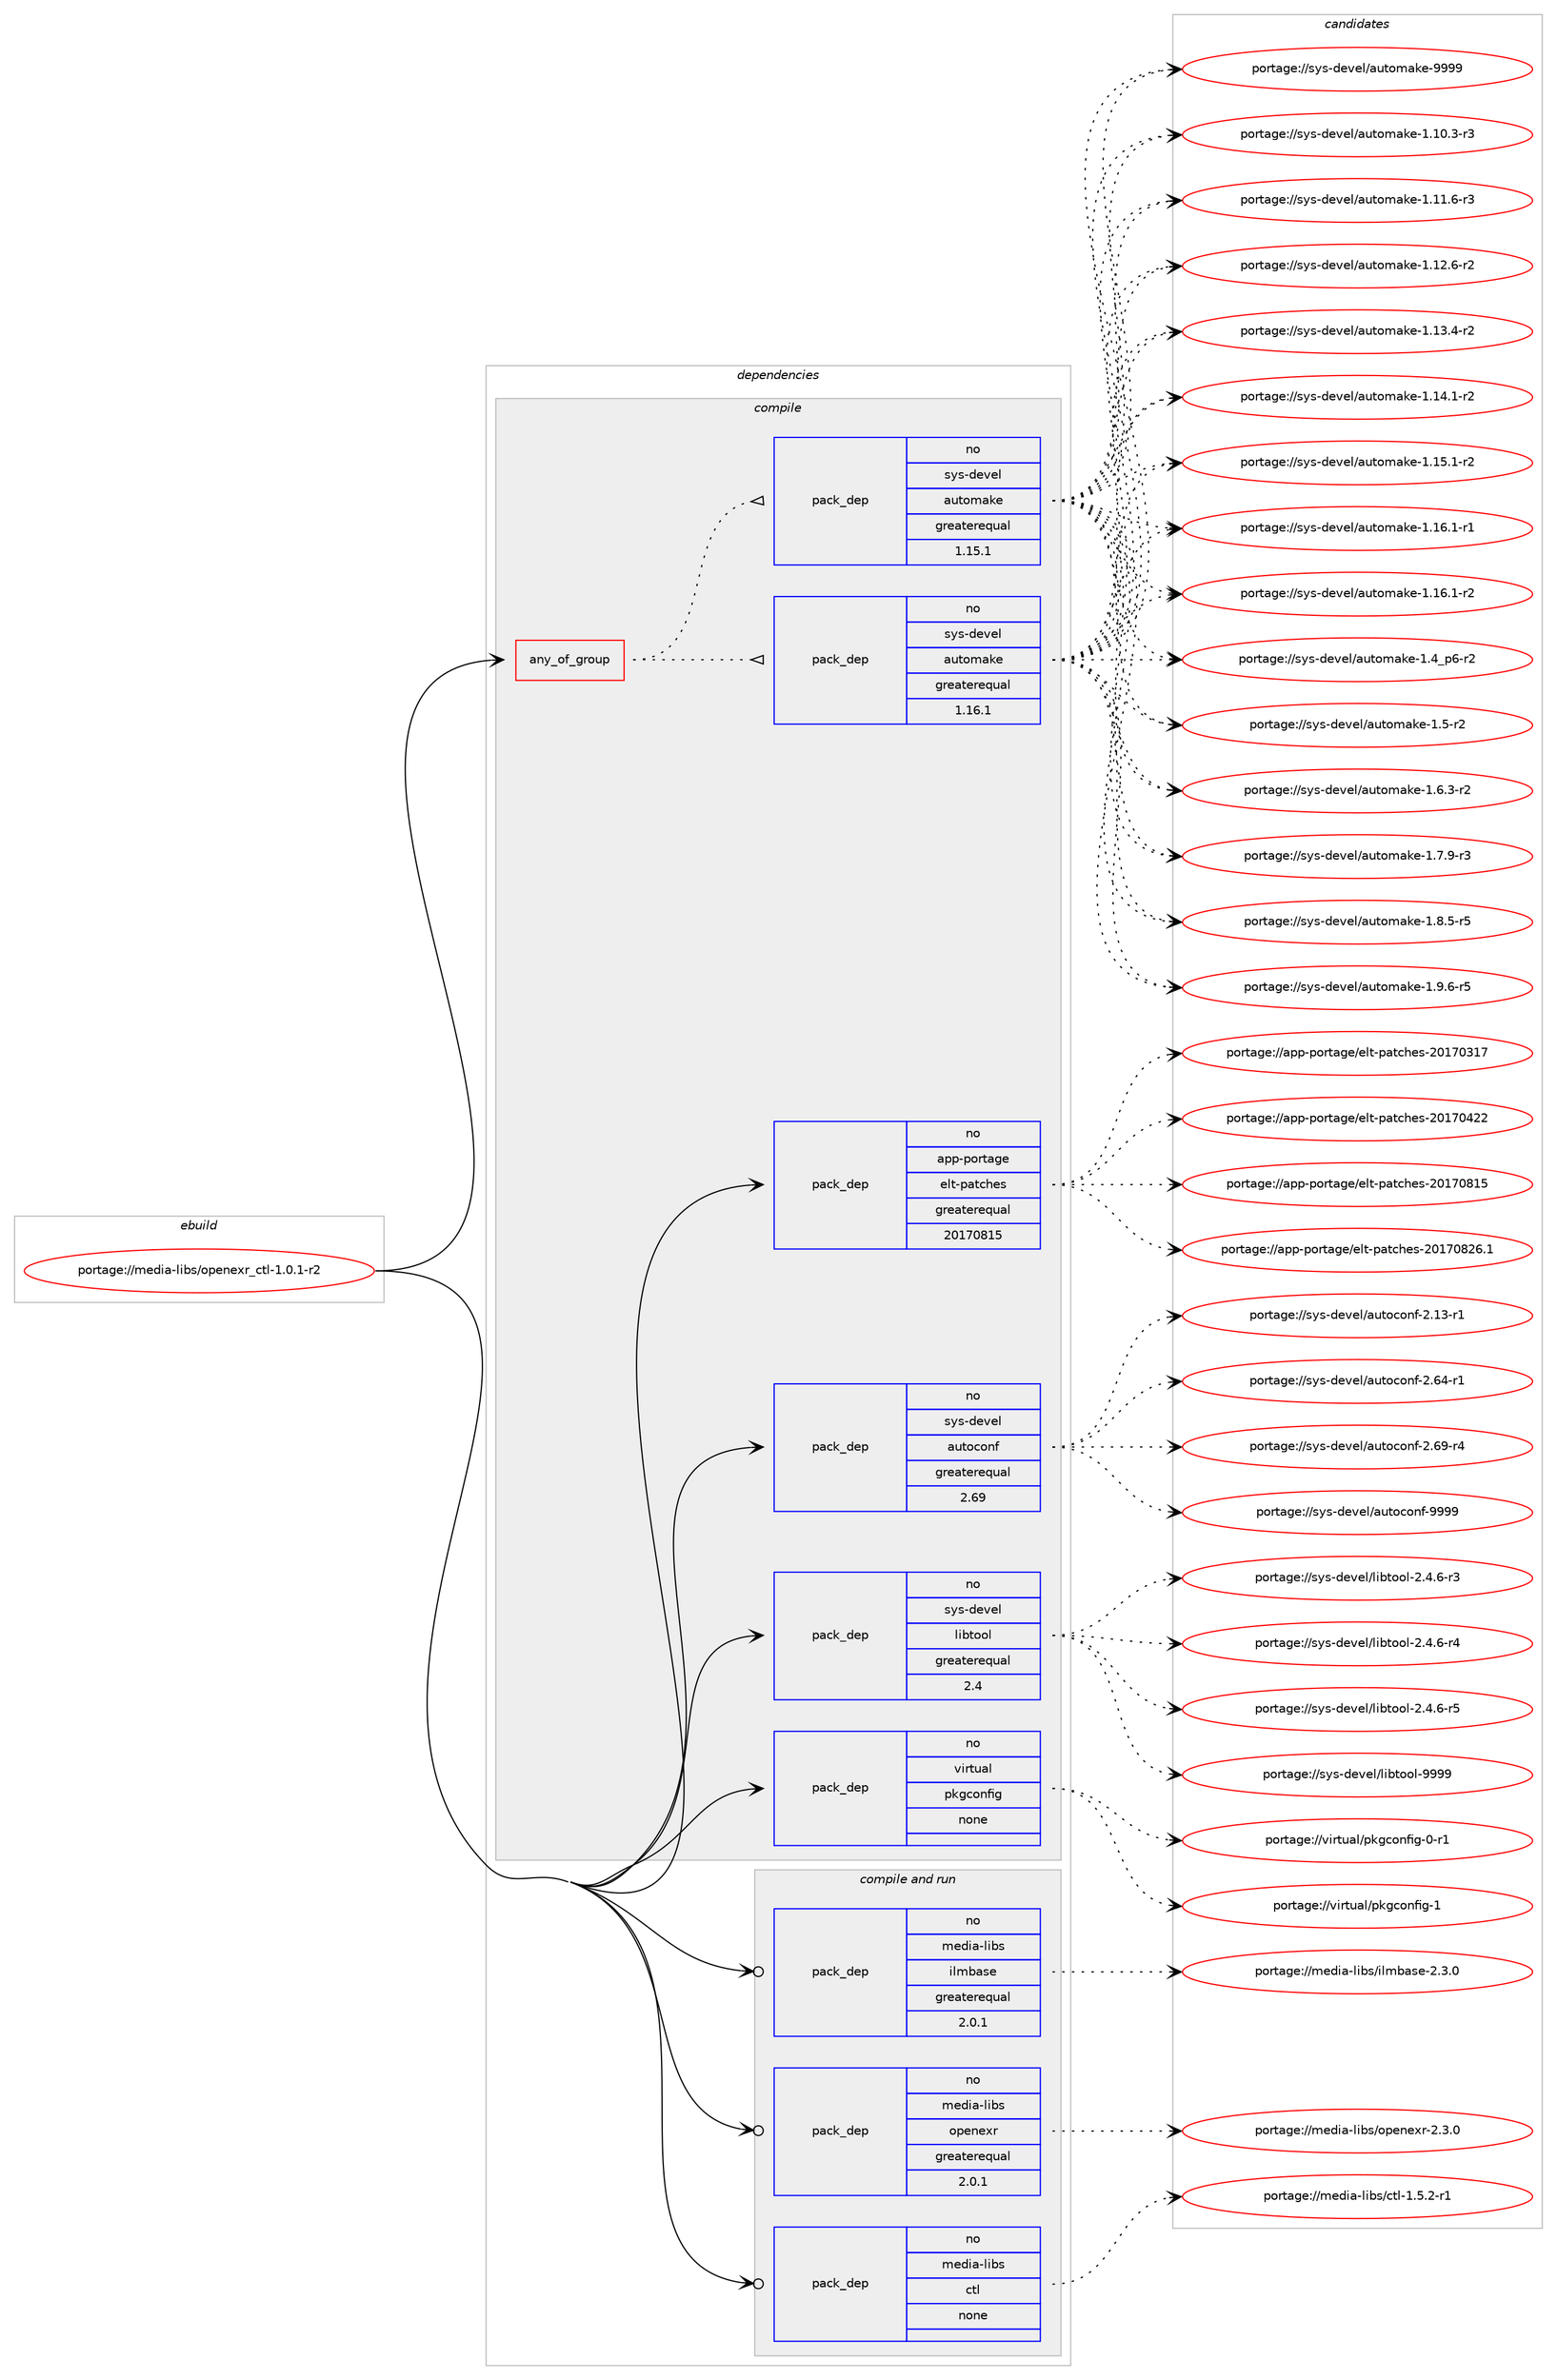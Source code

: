 digraph prolog {

# *************
# Graph options
# *************

newrank=true;
concentrate=true;
compound=true;
graph [rankdir=LR,fontname=Helvetica,fontsize=10,ranksep=1.5];#, ranksep=2.5, nodesep=0.2];
edge  [arrowhead=vee];
node  [fontname=Helvetica,fontsize=10];

# **********
# The ebuild
# **********

subgraph cluster_leftcol {
color=gray;
rank=same;
label=<<i>ebuild</i>>;
id [label="portage://media-libs/openexr_ctl-1.0.1-r2", color=red, width=4, href="../media-libs/openexr_ctl-1.0.1-r2.svg"];
}

# ****************
# The dependencies
# ****************

subgraph cluster_midcol {
color=gray;
label=<<i>dependencies</i>>;
subgraph cluster_compile {
fillcolor="#eeeeee";
style=filled;
label=<<i>compile</i>>;
subgraph any5174 {
dependency323618 [label=<<TABLE BORDER="0" CELLBORDER="1" CELLSPACING="0" CELLPADDING="4"><TR><TD CELLPADDING="10">any_of_group</TD></TR></TABLE>>, shape=none, color=red];subgraph pack237377 {
dependency323619 [label=<<TABLE BORDER="0" CELLBORDER="1" CELLSPACING="0" CELLPADDING="4" WIDTH="220"><TR><TD ROWSPAN="6" CELLPADDING="30">pack_dep</TD></TR><TR><TD WIDTH="110">no</TD></TR><TR><TD>sys-devel</TD></TR><TR><TD>automake</TD></TR><TR><TD>greaterequal</TD></TR><TR><TD>1.16.1</TD></TR></TABLE>>, shape=none, color=blue];
}
dependency323618:e -> dependency323619:w [weight=20,style="dotted",arrowhead="oinv"];
subgraph pack237378 {
dependency323620 [label=<<TABLE BORDER="0" CELLBORDER="1" CELLSPACING="0" CELLPADDING="4" WIDTH="220"><TR><TD ROWSPAN="6" CELLPADDING="30">pack_dep</TD></TR><TR><TD WIDTH="110">no</TD></TR><TR><TD>sys-devel</TD></TR><TR><TD>automake</TD></TR><TR><TD>greaterequal</TD></TR><TR><TD>1.15.1</TD></TR></TABLE>>, shape=none, color=blue];
}
dependency323618:e -> dependency323620:w [weight=20,style="dotted",arrowhead="oinv"];
}
id:e -> dependency323618:w [weight=20,style="solid",arrowhead="vee"];
subgraph pack237379 {
dependency323621 [label=<<TABLE BORDER="0" CELLBORDER="1" CELLSPACING="0" CELLPADDING="4" WIDTH="220"><TR><TD ROWSPAN="6" CELLPADDING="30">pack_dep</TD></TR><TR><TD WIDTH="110">no</TD></TR><TR><TD>app-portage</TD></TR><TR><TD>elt-patches</TD></TR><TR><TD>greaterequal</TD></TR><TR><TD>20170815</TD></TR></TABLE>>, shape=none, color=blue];
}
id:e -> dependency323621:w [weight=20,style="solid",arrowhead="vee"];
subgraph pack237380 {
dependency323622 [label=<<TABLE BORDER="0" CELLBORDER="1" CELLSPACING="0" CELLPADDING="4" WIDTH="220"><TR><TD ROWSPAN="6" CELLPADDING="30">pack_dep</TD></TR><TR><TD WIDTH="110">no</TD></TR><TR><TD>sys-devel</TD></TR><TR><TD>autoconf</TD></TR><TR><TD>greaterequal</TD></TR><TR><TD>2.69</TD></TR></TABLE>>, shape=none, color=blue];
}
id:e -> dependency323622:w [weight=20,style="solid",arrowhead="vee"];
subgraph pack237381 {
dependency323623 [label=<<TABLE BORDER="0" CELLBORDER="1" CELLSPACING="0" CELLPADDING="4" WIDTH="220"><TR><TD ROWSPAN="6" CELLPADDING="30">pack_dep</TD></TR><TR><TD WIDTH="110">no</TD></TR><TR><TD>sys-devel</TD></TR><TR><TD>libtool</TD></TR><TR><TD>greaterequal</TD></TR><TR><TD>2.4</TD></TR></TABLE>>, shape=none, color=blue];
}
id:e -> dependency323623:w [weight=20,style="solid",arrowhead="vee"];
subgraph pack237382 {
dependency323624 [label=<<TABLE BORDER="0" CELLBORDER="1" CELLSPACING="0" CELLPADDING="4" WIDTH="220"><TR><TD ROWSPAN="6" CELLPADDING="30">pack_dep</TD></TR><TR><TD WIDTH="110">no</TD></TR><TR><TD>virtual</TD></TR><TR><TD>pkgconfig</TD></TR><TR><TD>none</TD></TR><TR><TD></TD></TR></TABLE>>, shape=none, color=blue];
}
id:e -> dependency323624:w [weight=20,style="solid",arrowhead="vee"];
}
subgraph cluster_compileandrun {
fillcolor="#eeeeee";
style=filled;
label=<<i>compile and run</i>>;
subgraph pack237383 {
dependency323625 [label=<<TABLE BORDER="0" CELLBORDER="1" CELLSPACING="0" CELLPADDING="4" WIDTH="220"><TR><TD ROWSPAN="6" CELLPADDING="30">pack_dep</TD></TR><TR><TD WIDTH="110">no</TD></TR><TR><TD>media-libs</TD></TR><TR><TD>ctl</TD></TR><TR><TD>none</TD></TR><TR><TD></TD></TR></TABLE>>, shape=none, color=blue];
}
id:e -> dependency323625:w [weight=20,style="solid",arrowhead="odotvee"];
subgraph pack237384 {
dependency323626 [label=<<TABLE BORDER="0" CELLBORDER="1" CELLSPACING="0" CELLPADDING="4" WIDTH="220"><TR><TD ROWSPAN="6" CELLPADDING="30">pack_dep</TD></TR><TR><TD WIDTH="110">no</TD></TR><TR><TD>media-libs</TD></TR><TR><TD>ilmbase</TD></TR><TR><TD>greaterequal</TD></TR><TR><TD>2.0.1</TD></TR></TABLE>>, shape=none, color=blue];
}
id:e -> dependency323626:w [weight=20,style="solid",arrowhead="odotvee"];
subgraph pack237385 {
dependency323627 [label=<<TABLE BORDER="0" CELLBORDER="1" CELLSPACING="0" CELLPADDING="4" WIDTH="220"><TR><TD ROWSPAN="6" CELLPADDING="30">pack_dep</TD></TR><TR><TD WIDTH="110">no</TD></TR><TR><TD>media-libs</TD></TR><TR><TD>openexr</TD></TR><TR><TD>greaterequal</TD></TR><TR><TD>2.0.1</TD></TR></TABLE>>, shape=none, color=blue];
}
id:e -> dependency323627:w [weight=20,style="solid",arrowhead="odotvee"];
}
subgraph cluster_run {
fillcolor="#eeeeee";
style=filled;
label=<<i>run</i>>;
}
}

# **************
# The candidates
# **************

subgraph cluster_choices {
rank=same;
color=gray;
label=<<i>candidates</i>>;

subgraph choice237377 {
color=black;
nodesep=1;
choiceportage11512111545100101118101108479711711611110997107101454946494846514511451 [label="portage://sys-devel/automake-1.10.3-r3", color=red, width=4,href="../sys-devel/automake-1.10.3-r3.svg"];
choiceportage11512111545100101118101108479711711611110997107101454946494946544511451 [label="portage://sys-devel/automake-1.11.6-r3", color=red, width=4,href="../sys-devel/automake-1.11.6-r3.svg"];
choiceportage11512111545100101118101108479711711611110997107101454946495046544511450 [label="portage://sys-devel/automake-1.12.6-r2", color=red, width=4,href="../sys-devel/automake-1.12.6-r2.svg"];
choiceportage11512111545100101118101108479711711611110997107101454946495146524511450 [label="portage://sys-devel/automake-1.13.4-r2", color=red, width=4,href="../sys-devel/automake-1.13.4-r2.svg"];
choiceportage11512111545100101118101108479711711611110997107101454946495246494511450 [label="portage://sys-devel/automake-1.14.1-r2", color=red, width=4,href="../sys-devel/automake-1.14.1-r2.svg"];
choiceportage11512111545100101118101108479711711611110997107101454946495346494511450 [label="portage://sys-devel/automake-1.15.1-r2", color=red, width=4,href="../sys-devel/automake-1.15.1-r2.svg"];
choiceportage11512111545100101118101108479711711611110997107101454946495446494511449 [label="portage://sys-devel/automake-1.16.1-r1", color=red, width=4,href="../sys-devel/automake-1.16.1-r1.svg"];
choiceportage11512111545100101118101108479711711611110997107101454946495446494511450 [label="portage://sys-devel/automake-1.16.1-r2", color=red, width=4,href="../sys-devel/automake-1.16.1-r2.svg"];
choiceportage115121115451001011181011084797117116111109971071014549465295112544511450 [label="portage://sys-devel/automake-1.4_p6-r2", color=red, width=4,href="../sys-devel/automake-1.4_p6-r2.svg"];
choiceportage11512111545100101118101108479711711611110997107101454946534511450 [label="portage://sys-devel/automake-1.5-r2", color=red, width=4,href="../sys-devel/automake-1.5-r2.svg"];
choiceportage115121115451001011181011084797117116111109971071014549465446514511450 [label="portage://sys-devel/automake-1.6.3-r2", color=red, width=4,href="../sys-devel/automake-1.6.3-r2.svg"];
choiceportage115121115451001011181011084797117116111109971071014549465546574511451 [label="portage://sys-devel/automake-1.7.9-r3", color=red, width=4,href="../sys-devel/automake-1.7.9-r3.svg"];
choiceportage115121115451001011181011084797117116111109971071014549465646534511453 [label="portage://sys-devel/automake-1.8.5-r5", color=red, width=4,href="../sys-devel/automake-1.8.5-r5.svg"];
choiceportage115121115451001011181011084797117116111109971071014549465746544511453 [label="portage://sys-devel/automake-1.9.6-r5", color=red, width=4,href="../sys-devel/automake-1.9.6-r5.svg"];
choiceportage115121115451001011181011084797117116111109971071014557575757 [label="portage://sys-devel/automake-9999", color=red, width=4,href="../sys-devel/automake-9999.svg"];
dependency323619:e -> choiceportage11512111545100101118101108479711711611110997107101454946494846514511451:w [style=dotted,weight="100"];
dependency323619:e -> choiceportage11512111545100101118101108479711711611110997107101454946494946544511451:w [style=dotted,weight="100"];
dependency323619:e -> choiceportage11512111545100101118101108479711711611110997107101454946495046544511450:w [style=dotted,weight="100"];
dependency323619:e -> choiceportage11512111545100101118101108479711711611110997107101454946495146524511450:w [style=dotted,weight="100"];
dependency323619:e -> choiceportage11512111545100101118101108479711711611110997107101454946495246494511450:w [style=dotted,weight="100"];
dependency323619:e -> choiceportage11512111545100101118101108479711711611110997107101454946495346494511450:w [style=dotted,weight="100"];
dependency323619:e -> choiceportage11512111545100101118101108479711711611110997107101454946495446494511449:w [style=dotted,weight="100"];
dependency323619:e -> choiceportage11512111545100101118101108479711711611110997107101454946495446494511450:w [style=dotted,weight="100"];
dependency323619:e -> choiceportage115121115451001011181011084797117116111109971071014549465295112544511450:w [style=dotted,weight="100"];
dependency323619:e -> choiceportage11512111545100101118101108479711711611110997107101454946534511450:w [style=dotted,weight="100"];
dependency323619:e -> choiceportage115121115451001011181011084797117116111109971071014549465446514511450:w [style=dotted,weight="100"];
dependency323619:e -> choiceportage115121115451001011181011084797117116111109971071014549465546574511451:w [style=dotted,weight="100"];
dependency323619:e -> choiceportage115121115451001011181011084797117116111109971071014549465646534511453:w [style=dotted,weight="100"];
dependency323619:e -> choiceportage115121115451001011181011084797117116111109971071014549465746544511453:w [style=dotted,weight="100"];
dependency323619:e -> choiceportage115121115451001011181011084797117116111109971071014557575757:w [style=dotted,weight="100"];
}
subgraph choice237378 {
color=black;
nodesep=1;
choiceportage11512111545100101118101108479711711611110997107101454946494846514511451 [label="portage://sys-devel/automake-1.10.3-r3", color=red, width=4,href="../sys-devel/automake-1.10.3-r3.svg"];
choiceportage11512111545100101118101108479711711611110997107101454946494946544511451 [label="portage://sys-devel/automake-1.11.6-r3", color=red, width=4,href="../sys-devel/automake-1.11.6-r3.svg"];
choiceportage11512111545100101118101108479711711611110997107101454946495046544511450 [label="portage://sys-devel/automake-1.12.6-r2", color=red, width=4,href="../sys-devel/automake-1.12.6-r2.svg"];
choiceportage11512111545100101118101108479711711611110997107101454946495146524511450 [label="portage://sys-devel/automake-1.13.4-r2", color=red, width=4,href="../sys-devel/automake-1.13.4-r2.svg"];
choiceportage11512111545100101118101108479711711611110997107101454946495246494511450 [label="portage://sys-devel/automake-1.14.1-r2", color=red, width=4,href="../sys-devel/automake-1.14.1-r2.svg"];
choiceportage11512111545100101118101108479711711611110997107101454946495346494511450 [label="portage://sys-devel/automake-1.15.1-r2", color=red, width=4,href="../sys-devel/automake-1.15.1-r2.svg"];
choiceportage11512111545100101118101108479711711611110997107101454946495446494511449 [label="portage://sys-devel/automake-1.16.1-r1", color=red, width=4,href="../sys-devel/automake-1.16.1-r1.svg"];
choiceportage11512111545100101118101108479711711611110997107101454946495446494511450 [label="portage://sys-devel/automake-1.16.1-r2", color=red, width=4,href="../sys-devel/automake-1.16.1-r2.svg"];
choiceportage115121115451001011181011084797117116111109971071014549465295112544511450 [label="portage://sys-devel/automake-1.4_p6-r2", color=red, width=4,href="../sys-devel/automake-1.4_p6-r2.svg"];
choiceportage11512111545100101118101108479711711611110997107101454946534511450 [label="portage://sys-devel/automake-1.5-r2", color=red, width=4,href="../sys-devel/automake-1.5-r2.svg"];
choiceportage115121115451001011181011084797117116111109971071014549465446514511450 [label="portage://sys-devel/automake-1.6.3-r2", color=red, width=4,href="../sys-devel/automake-1.6.3-r2.svg"];
choiceportage115121115451001011181011084797117116111109971071014549465546574511451 [label="portage://sys-devel/automake-1.7.9-r3", color=red, width=4,href="../sys-devel/automake-1.7.9-r3.svg"];
choiceportage115121115451001011181011084797117116111109971071014549465646534511453 [label="portage://sys-devel/automake-1.8.5-r5", color=red, width=4,href="../sys-devel/automake-1.8.5-r5.svg"];
choiceportage115121115451001011181011084797117116111109971071014549465746544511453 [label="portage://sys-devel/automake-1.9.6-r5", color=red, width=4,href="../sys-devel/automake-1.9.6-r5.svg"];
choiceportage115121115451001011181011084797117116111109971071014557575757 [label="portage://sys-devel/automake-9999", color=red, width=4,href="../sys-devel/automake-9999.svg"];
dependency323620:e -> choiceportage11512111545100101118101108479711711611110997107101454946494846514511451:w [style=dotted,weight="100"];
dependency323620:e -> choiceportage11512111545100101118101108479711711611110997107101454946494946544511451:w [style=dotted,weight="100"];
dependency323620:e -> choiceportage11512111545100101118101108479711711611110997107101454946495046544511450:w [style=dotted,weight="100"];
dependency323620:e -> choiceportage11512111545100101118101108479711711611110997107101454946495146524511450:w [style=dotted,weight="100"];
dependency323620:e -> choiceportage11512111545100101118101108479711711611110997107101454946495246494511450:w [style=dotted,weight="100"];
dependency323620:e -> choiceportage11512111545100101118101108479711711611110997107101454946495346494511450:w [style=dotted,weight="100"];
dependency323620:e -> choiceportage11512111545100101118101108479711711611110997107101454946495446494511449:w [style=dotted,weight="100"];
dependency323620:e -> choiceportage11512111545100101118101108479711711611110997107101454946495446494511450:w [style=dotted,weight="100"];
dependency323620:e -> choiceportage115121115451001011181011084797117116111109971071014549465295112544511450:w [style=dotted,weight="100"];
dependency323620:e -> choiceportage11512111545100101118101108479711711611110997107101454946534511450:w [style=dotted,weight="100"];
dependency323620:e -> choiceportage115121115451001011181011084797117116111109971071014549465446514511450:w [style=dotted,weight="100"];
dependency323620:e -> choiceportage115121115451001011181011084797117116111109971071014549465546574511451:w [style=dotted,weight="100"];
dependency323620:e -> choiceportage115121115451001011181011084797117116111109971071014549465646534511453:w [style=dotted,weight="100"];
dependency323620:e -> choiceportage115121115451001011181011084797117116111109971071014549465746544511453:w [style=dotted,weight="100"];
dependency323620:e -> choiceportage115121115451001011181011084797117116111109971071014557575757:w [style=dotted,weight="100"];
}
subgraph choice237379 {
color=black;
nodesep=1;
choiceportage97112112451121111141169710310147101108116451129711699104101115455048495548514955 [label="portage://app-portage/elt-patches-20170317", color=red, width=4,href="../app-portage/elt-patches-20170317.svg"];
choiceportage97112112451121111141169710310147101108116451129711699104101115455048495548525050 [label="portage://app-portage/elt-patches-20170422", color=red, width=4,href="../app-portage/elt-patches-20170422.svg"];
choiceportage97112112451121111141169710310147101108116451129711699104101115455048495548564953 [label="portage://app-portage/elt-patches-20170815", color=red, width=4,href="../app-portage/elt-patches-20170815.svg"];
choiceportage971121124511211111411697103101471011081164511297116991041011154550484955485650544649 [label="portage://app-portage/elt-patches-20170826.1", color=red, width=4,href="../app-portage/elt-patches-20170826.1.svg"];
dependency323621:e -> choiceportage97112112451121111141169710310147101108116451129711699104101115455048495548514955:w [style=dotted,weight="100"];
dependency323621:e -> choiceportage97112112451121111141169710310147101108116451129711699104101115455048495548525050:w [style=dotted,weight="100"];
dependency323621:e -> choiceportage97112112451121111141169710310147101108116451129711699104101115455048495548564953:w [style=dotted,weight="100"];
dependency323621:e -> choiceportage971121124511211111411697103101471011081164511297116991041011154550484955485650544649:w [style=dotted,weight="100"];
}
subgraph choice237380 {
color=black;
nodesep=1;
choiceportage1151211154510010111810110847971171161119911111010245504649514511449 [label="portage://sys-devel/autoconf-2.13-r1", color=red, width=4,href="../sys-devel/autoconf-2.13-r1.svg"];
choiceportage1151211154510010111810110847971171161119911111010245504654524511449 [label="portage://sys-devel/autoconf-2.64-r1", color=red, width=4,href="../sys-devel/autoconf-2.64-r1.svg"];
choiceportage1151211154510010111810110847971171161119911111010245504654574511452 [label="portage://sys-devel/autoconf-2.69-r4", color=red, width=4,href="../sys-devel/autoconf-2.69-r4.svg"];
choiceportage115121115451001011181011084797117116111991111101024557575757 [label="portage://sys-devel/autoconf-9999", color=red, width=4,href="../sys-devel/autoconf-9999.svg"];
dependency323622:e -> choiceportage1151211154510010111810110847971171161119911111010245504649514511449:w [style=dotted,weight="100"];
dependency323622:e -> choiceportage1151211154510010111810110847971171161119911111010245504654524511449:w [style=dotted,weight="100"];
dependency323622:e -> choiceportage1151211154510010111810110847971171161119911111010245504654574511452:w [style=dotted,weight="100"];
dependency323622:e -> choiceportage115121115451001011181011084797117116111991111101024557575757:w [style=dotted,weight="100"];
}
subgraph choice237381 {
color=black;
nodesep=1;
choiceportage1151211154510010111810110847108105981161111111084550465246544511451 [label="portage://sys-devel/libtool-2.4.6-r3", color=red, width=4,href="../sys-devel/libtool-2.4.6-r3.svg"];
choiceportage1151211154510010111810110847108105981161111111084550465246544511452 [label="portage://sys-devel/libtool-2.4.6-r4", color=red, width=4,href="../sys-devel/libtool-2.4.6-r4.svg"];
choiceportage1151211154510010111810110847108105981161111111084550465246544511453 [label="portage://sys-devel/libtool-2.4.6-r5", color=red, width=4,href="../sys-devel/libtool-2.4.6-r5.svg"];
choiceportage1151211154510010111810110847108105981161111111084557575757 [label="portage://sys-devel/libtool-9999", color=red, width=4,href="../sys-devel/libtool-9999.svg"];
dependency323623:e -> choiceportage1151211154510010111810110847108105981161111111084550465246544511451:w [style=dotted,weight="100"];
dependency323623:e -> choiceportage1151211154510010111810110847108105981161111111084550465246544511452:w [style=dotted,weight="100"];
dependency323623:e -> choiceportage1151211154510010111810110847108105981161111111084550465246544511453:w [style=dotted,weight="100"];
dependency323623:e -> choiceportage1151211154510010111810110847108105981161111111084557575757:w [style=dotted,weight="100"];
}
subgraph choice237382 {
color=black;
nodesep=1;
choiceportage11810511411611797108471121071039911111010210510345484511449 [label="portage://virtual/pkgconfig-0-r1", color=red, width=4,href="../virtual/pkgconfig-0-r1.svg"];
choiceportage1181051141161179710847112107103991111101021051034549 [label="portage://virtual/pkgconfig-1", color=red, width=4,href="../virtual/pkgconfig-1.svg"];
dependency323624:e -> choiceportage11810511411611797108471121071039911111010210510345484511449:w [style=dotted,weight="100"];
dependency323624:e -> choiceportage1181051141161179710847112107103991111101021051034549:w [style=dotted,weight="100"];
}
subgraph choice237383 {
color=black;
nodesep=1;
choiceportage10910110010597451081059811547991161084549465346504511449 [label="portage://media-libs/ctl-1.5.2-r1", color=red, width=4,href="../media-libs/ctl-1.5.2-r1.svg"];
dependency323625:e -> choiceportage10910110010597451081059811547991161084549465346504511449:w [style=dotted,weight="100"];
}
subgraph choice237384 {
color=black;
nodesep=1;
choiceportage109101100105974510810598115471051081099897115101455046514648 [label="portage://media-libs/ilmbase-2.3.0", color=red, width=4,href="../media-libs/ilmbase-2.3.0.svg"];
dependency323626:e -> choiceportage109101100105974510810598115471051081099897115101455046514648:w [style=dotted,weight="100"];
}
subgraph choice237385 {
color=black;
nodesep=1;
choiceportage10910110010597451081059811547111112101110101120114455046514648 [label="portage://media-libs/openexr-2.3.0", color=red, width=4,href="../media-libs/openexr-2.3.0.svg"];
dependency323627:e -> choiceportage10910110010597451081059811547111112101110101120114455046514648:w [style=dotted,weight="100"];
}
}

}
